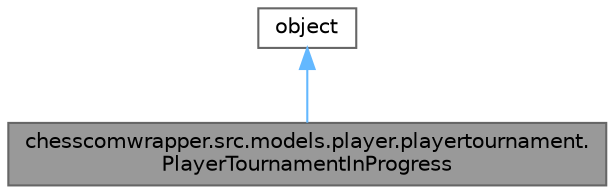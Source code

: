 digraph "chesscomwrapper.src.models.player.playertournament.PlayerTournamentInProgress"
{
 // LATEX_PDF_SIZE
  bgcolor="transparent";
  edge [fontname=Helvetica,fontsize=10,labelfontname=Helvetica,labelfontsize=10];
  node [fontname=Helvetica,fontsize=10,shape=box,height=0.2,width=0.4];
  Node1 [label="chesscomwrapper.src.models.player.playertournament.\lPlayerTournamentInProgress",height=0.2,width=0.4,color="gray40", fillcolor="grey60", style="filled", fontcolor="black",tooltip="Represents a tournament in progress that a player is in."];
  Node2 -> Node1 [dir="back",color="steelblue1",style="solid"];
  Node2 [label="object",height=0.2,width=0.4,color="gray40", fillcolor="white", style="filled",tooltip=" "];
}

